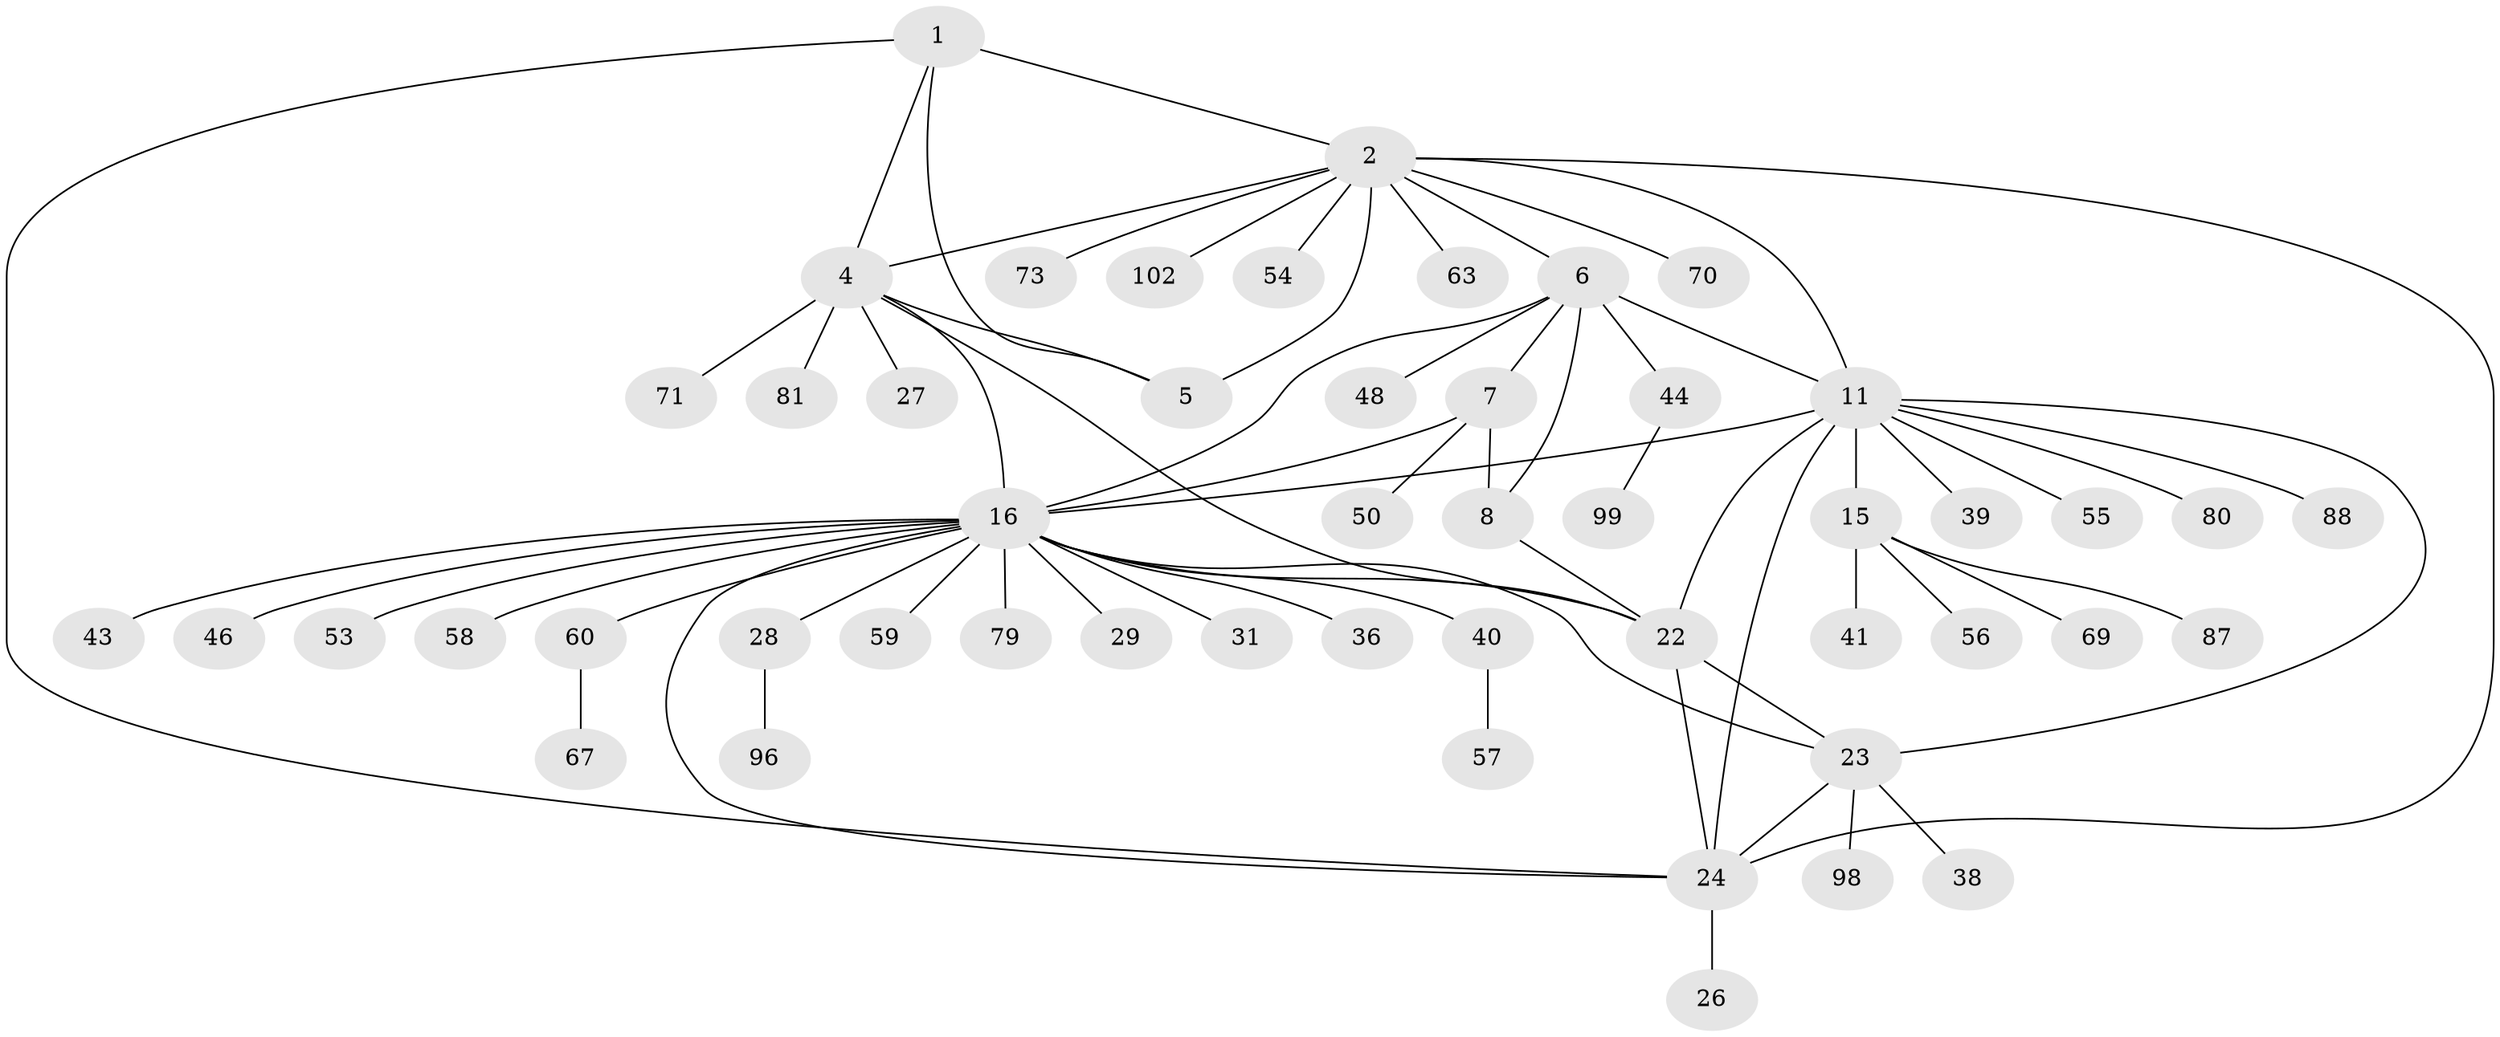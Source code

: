// original degree distribution, {5: 0.038834951456310676, 11: 0.009708737864077669, 7: 0.05825242718446602, 9: 0.019417475728155338, 8: 0.08737864077669903, 6: 0.009708737864077669, 14: 0.009708737864077669, 4: 0.02912621359223301, 1: 0.5825242718446602, 2: 0.14563106796116504, 3: 0.009708737864077669}
// Generated by graph-tools (version 1.1) at 2025/19/03/04/25 18:19:44]
// undirected, 51 vertices, 68 edges
graph export_dot {
graph [start="1"]
  node [color=gray90,style=filled];
  1;
  2 [super="+3"];
  4;
  5 [super="+100"];
  6 [super="+10+93"];
  7 [super="+35+9"];
  8;
  11 [super="+34+30+14+13+97+84+12"];
  15;
  16 [super="+17"];
  22 [super="+49+85+90+47+51"];
  23 [super="+42"];
  24 [super="+103+37"];
  26;
  27;
  28;
  29;
  31;
  36;
  38;
  39;
  40;
  41;
  43;
  44;
  46;
  48;
  50;
  53;
  54;
  55;
  56;
  57;
  58;
  59;
  60;
  63 [super="+64"];
  67;
  69;
  70;
  71;
  73;
  79;
  80;
  81;
  87;
  88;
  96;
  98;
  99;
  102;
  1 -- 2 [weight=2];
  1 -- 4;
  1 -- 5;
  1 -- 24;
  2 -- 4 [weight=2];
  2 -- 5 [weight=2];
  2 -- 24;
  2 -- 54;
  2 -- 70;
  2 -- 73;
  2 -- 102;
  2 -- 6 [weight=2];
  2 -- 11;
  2 -- 63;
  4 -- 5;
  4 -- 27;
  4 -- 71;
  4 -- 81;
  4 -- 16;
  4 -- 22;
  6 -- 7 [weight=4];
  6 -- 8 [weight=2];
  6 -- 44;
  6 -- 48;
  6 -- 11 [weight=3];
  6 -- 16;
  7 -- 8 [weight=2];
  7 -- 50;
  7 -- 16;
  8 -- 22;
  11 -- 15 [weight=4];
  11 -- 80;
  11 -- 39;
  11 -- 88;
  11 -- 55;
  11 -- 16 [weight=2];
  11 -- 22;
  11 -- 23;
  11 -- 24;
  15 -- 41;
  15 -- 56;
  15 -- 69;
  15 -- 87;
  16 -- 29;
  16 -- 79;
  16 -- 22;
  16 -- 23;
  16 -- 24;
  16 -- 28;
  16 -- 31;
  16 -- 36;
  16 -- 40;
  16 -- 43;
  16 -- 46;
  16 -- 53;
  16 -- 58;
  16 -- 59;
  16 -- 60;
  22 -- 23;
  22 -- 24;
  23 -- 24;
  23 -- 38;
  23 -- 98;
  24 -- 26;
  28 -- 96;
  40 -- 57;
  44 -- 99;
  60 -- 67;
}
